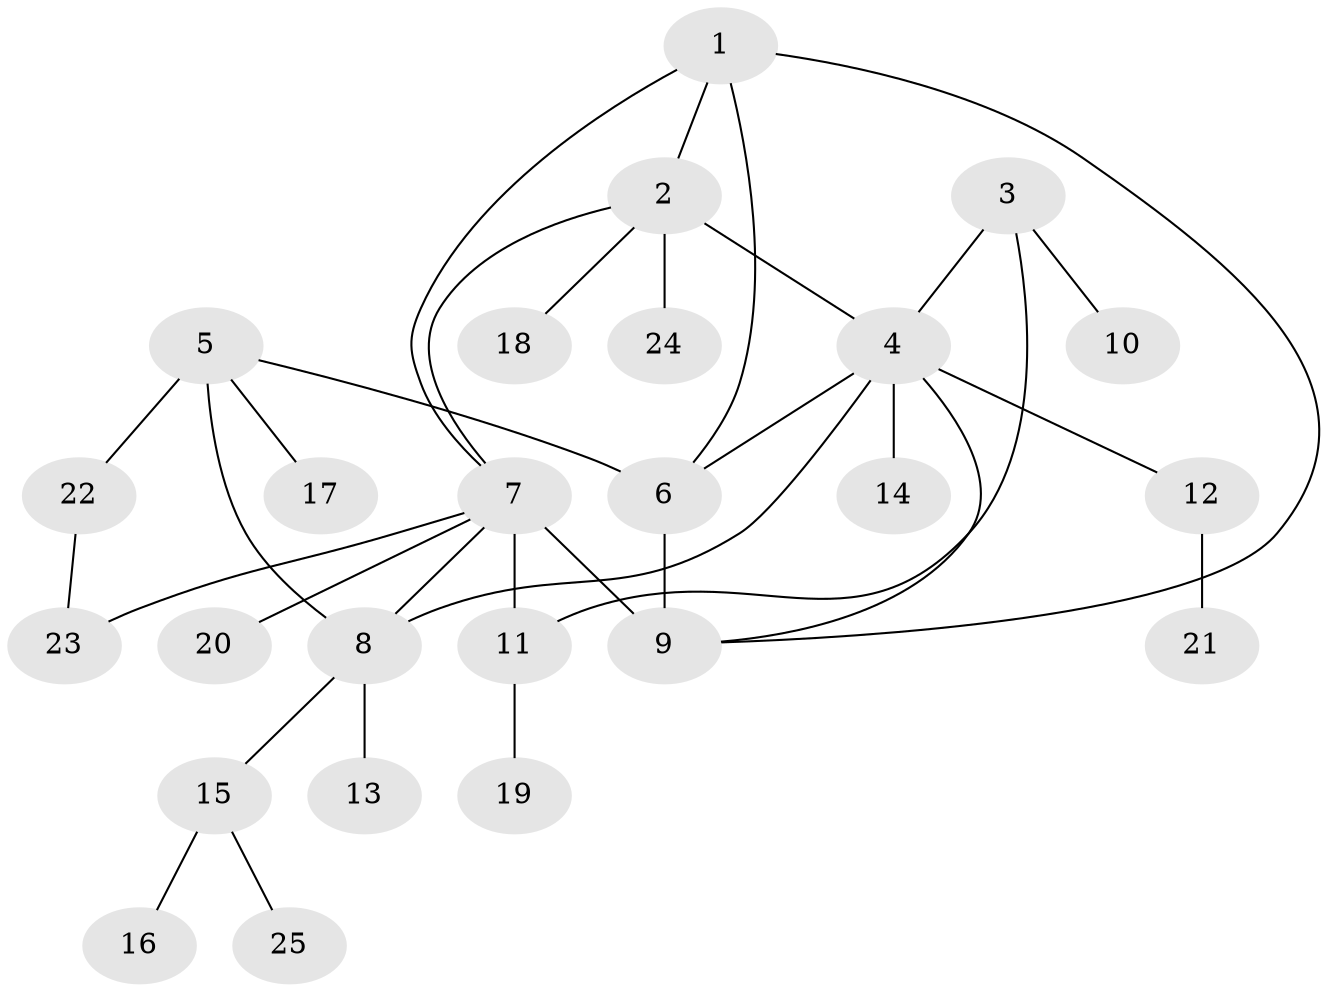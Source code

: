 // original degree distribution, {4: 0.061224489795918366, 6: 0.04081632653061224, 8: 0.02040816326530612, 5: 0.08163265306122448, 11: 0.02040816326530612, 2: 0.14285714285714285, 1: 0.5714285714285714, 3: 0.061224489795918366}
// Generated by graph-tools (version 1.1) at 2025/37/03/09/25 02:37:27]
// undirected, 25 vertices, 33 edges
graph export_dot {
graph [start="1"]
  node [color=gray90,style=filled];
  1;
  2;
  3;
  4;
  5;
  6;
  7;
  8;
  9;
  10;
  11;
  12;
  13;
  14;
  15;
  16;
  17;
  18;
  19;
  20;
  21;
  22;
  23;
  24;
  25;
  1 -- 2 [weight=1.0];
  1 -- 6 [weight=1.0];
  1 -- 7 [weight=1.0];
  1 -- 9 [weight=1.0];
  2 -- 4 [weight=1.0];
  2 -- 7 [weight=1.0];
  2 -- 18 [weight=1.0];
  2 -- 24 [weight=1.0];
  3 -- 4 [weight=1.0];
  3 -- 10 [weight=1.0];
  3 -- 11 [weight=1.0];
  4 -- 6 [weight=1.0];
  4 -- 8 [weight=1.0];
  4 -- 9 [weight=1.0];
  4 -- 12 [weight=1.0];
  4 -- 14 [weight=1.0];
  5 -- 6 [weight=1.0];
  5 -- 8 [weight=1.0];
  5 -- 17 [weight=1.0];
  5 -- 22 [weight=1.0];
  6 -- 9 [weight=1.0];
  7 -- 8 [weight=1.0];
  7 -- 9 [weight=7.0];
  7 -- 11 [weight=1.0];
  7 -- 20 [weight=1.0];
  7 -- 23 [weight=1.0];
  8 -- 13 [weight=1.0];
  8 -- 15 [weight=1.0];
  11 -- 19 [weight=2.0];
  12 -- 21 [weight=1.0];
  15 -- 16 [weight=1.0];
  15 -- 25 [weight=1.0];
  22 -- 23 [weight=1.0];
}
